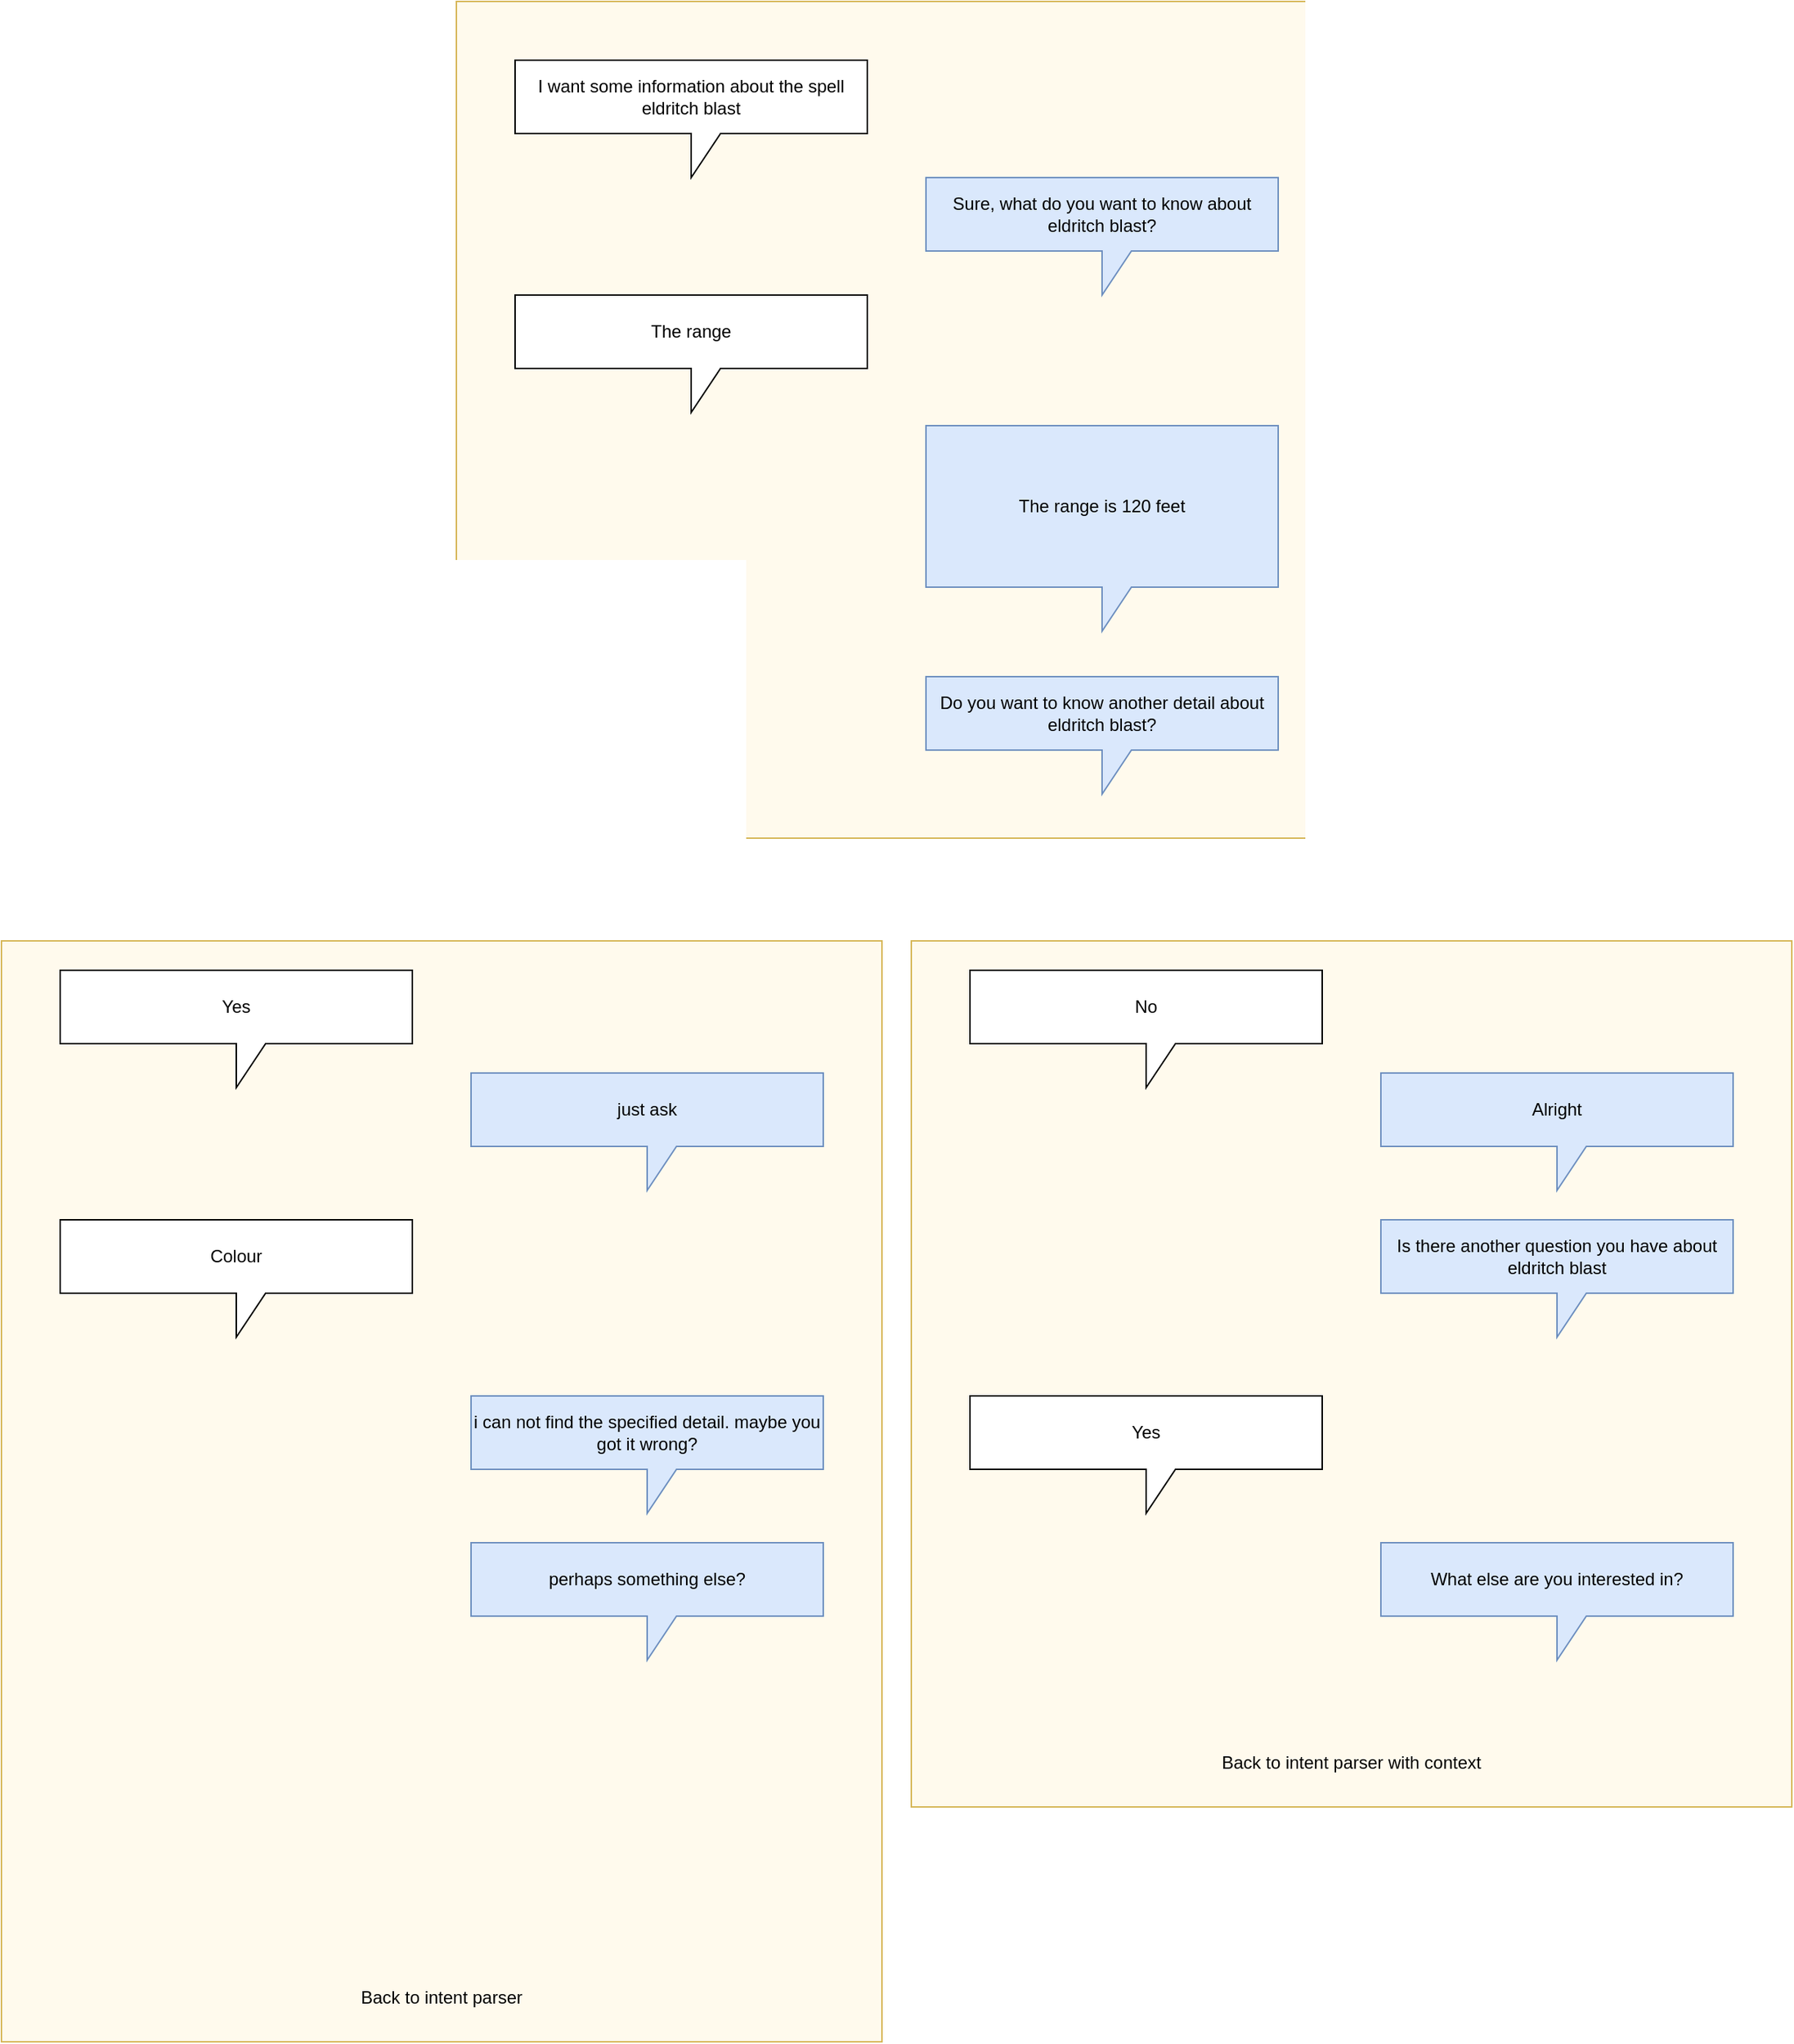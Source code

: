 <mxfile version="15.4.0" type="device"><diagram id="vk22KY5C_7zRgjgED7qc" name="Seite-1"><mxGraphModel dx="-1277" dy="1174" grid="1" gridSize="10" guides="1" tooltips="1" connect="1" arrows="1" fold="1" page="1" pageScale="1" pageWidth="827" pageHeight="1169" math="0" shadow="0"><root><mxCell id="0"/><mxCell id="1" parent="0"/><mxCell id="KMbPiETiyI4mGgItq7Qp-1" value="" style="rounded=0;whiteSpace=wrap;html=1;strokeColor=#d6b656;fillColor=#FFFAED;" parent="1" vertex="1"><mxGeometry x="4110" y="640" width="600" height="590" as="geometry"/></mxCell><mxCell id="KMbPiETiyI4mGgItq7Qp-5" value="Back to intent parser with context" style="text;html=1;strokeColor=none;fillColor=none;align=center;verticalAlign=middle;whiteSpace=wrap;rounded=0;" parent="1" vertex="1"><mxGeometry x="4310" y="1190" width="200" height="20" as="geometry"/></mxCell><mxCell id="KMbPiETiyI4mGgItq7Qp-9" value="No" style="shape=callout;whiteSpace=wrap;html=1;perimeter=calloutPerimeter;" parent="1" vertex="1"><mxGeometry x="4150" y="660" width="240" height="80" as="geometry"/></mxCell><mxCell id="KMbPiETiyI4mGgItq7Qp-10" value="Alright" style="shape=callout;whiteSpace=wrap;html=1;perimeter=calloutPerimeter;fillColor=#dae8fc;strokeColor=#6c8ebf;" parent="1" vertex="1"><mxGeometry x="4430" y="730" width="240" height="80" as="geometry"/></mxCell><mxCell id="_5GNADCkR2K4fu5lz9_p-1" value="" style="rounded=0;whiteSpace=wrap;html=1;strokeColor=#d6b656;fillColor=#FFFAED;" parent="1" vertex="1"><mxGeometry x="3800" width="600" height="570" as="geometry"/></mxCell><mxCell id="_5GNADCkR2K4fu5lz9_p-2" value="I want some information about the spell eldritch blast" style="shape=callout;whiteSpace=wrap;html=1;perimeter=calloutPerimeter;" parent="1" vertex="1"><mxGeometry x="3840" y="40" width="240" height="80" as="geometry"/></mxCell><mxCell id="_5GNADCkR2K4fu5lz9_p-3" value="&lt;span&gt;The range is 120 feet&lt;br&gt;&lt;/span&gt;" style="shape=callout;whiteSpace=wrap;html=1;perimeter=calloutPerimeter;fillColor=#dae8fc;strokeColor=#6c8ebf;" parent="1" vertex="1"><mxGeometry x="4120" y="289" width="240" height="140" as="geometry"/></mxCell><mxCell id="_5GNADCkR2K4fu5lz9_p-4" value="Do you want to know another detail about eldritch blast?" style="shape=callout;whiteSpace=wrap;html=1;perimeter=calloutPerimeter;fillColor=#dae8fc;strokeColor=#6c8ebf;" parent="1" vertex="1"><mxGeometry x="4120" y="460" width="240" height="80" as="geometry"/></mxCell><mxCell id="_5GNADCkR2K4fu5lz9_p-6" value="Sure, what do you want to know about eldritch blast?" style="shape=callout;whiteSpace=wrap;html=1;perimeter=calloutPerimeter;fillColor=#dae8fc;strokeColor=#6c8ebf;" parent="1" vertex="1"><mxGeometry x="4120" y="120" width="240" height="80" as="geometry"/></mxCell><mxCell id="_5GNADCkR2K4fu5lz9_p-7" value="The range" style="shape=callout;whiteSpace=wrap;html=1;perimeter=calloutPerimeter;" parent="1" vertex="1"><mxGeometry x="3840" y="200" width="240" height="80" as="geometry"/></mxCell><mxCell id="_5GNADCkR2K4fu5lz9_p-10" value="" style="rounded=0;whiteSpace=wrap;html=1;strokeColor=#d6b656;fillColor=#FFFAED;" parent="1" vertex="1"><mxGeometry x="3490" y="640" width="600" height="750" as="geometry"/></mxCell><mxCell id="_5GNADCkR2K4fu5lz9_p-11" value="Back to intent parser" style="text;html=1;strokeColor=none;fillColor=none;align=center;verticalAlign=middle;whiteSpace=wrap;rounded=0;" parent="1" vertex="1"><mxGeometry x="3690" y="1350" width="200" height="20" as="geometry"/></mxCell><mxCell id="_5GNADCkR2K4fu5lz9_p-12" value="Yes" style="shape=callout;whiteSpace=wrap;html=1;perimeter=calloutPerimeter;" parent="1" vertex="1"><mxGeometry x="3530" y="660" width="240" height="80" as="geometry"/></mxCell><mxCell id="_5GNADCkR2K4fu5lz9_p-13" value="just ask" style="shape=callout;whiteSpace=wrap;html=1;perimeter=calloutPerimeter;fillColor=#dae8fc;strokeColor=#6c8ebf;" parent="1" vertex="1"><mxGeometry x="3810" y="730" width="240" height="80" as="geometry"/></mxCell><mxCell id="d01Hd_XCPX5wxeqwIWyg-2" value="&lt;div&gt;Is there another question you have about eldritch blast&lt;/div&gt;" style="shape=callout;whiteSpace=wrap;html=1;perimeter=calloutPerimeter;fillColor=#dae8fc;strokeColor=#6c8ebf;" vertex="1" parent="1"><mxGeometry x="4430" y="830" width="240" height="80" as="geometry"/></mxCell><mxCell id="d01Hd_XCPX5wxeqwIWyg-3" value="Yes" style="shape=callout;whiteSpace=wrap;html=1;perimeter=calloutPerimeter;" vertex="1" parent="1"><mxGeometry x="4150" y="950" width="240" height="80" as="geometry"/></mxCell><mxCell id="d01Hd_XCPX5wxeqwIWyg-4" value="&lt;div&gt;What else are you interested in?&lt;/div&gt;" style="shape=callout;whiteSpace=wrap;html=1;perimeter=calloutPerimeter;fillColor=#dae8fc;strokeColor=#6c8ebf;" vertex="1" parent="1"><mxGeometry x="4430" y="1050" width="240" height="80" as="geometry"/></mxCell><mxCell id="d01Hd_XCPX5wxeqwIWyg-5" value="Colour" style="shape=callout;whiteSpace=wrap;html=1;perimeter=calloutPerimeter;" vertex="1" parent="1"><mxGeometry x="3530" y="830" width="240" height="80" as="geometry"/></mxCell><mxCell id="d01Hd_XCPX5wxeqwIWyg-6" value="i can not find the specified detail. maybe you got it wrong?" style="shape=callout;whiteSpace=wrap;html=1;perimeter=calloutPerimeter;fillColor=#dae8fc;strokeColor=#6c8ebf;" vertex="1" parent="1"><mxGeometry x="3810" y="950" width="240" height="80" as="geometry"/></mxCell><mxCell id="d01Hd_XCPX5wxeqwIWyg-7" value="perhaps something else?" style="shape=callout;whiteSpace=wrap;html=1;perimeter=calloutPerimeter;fillColor=#dae8fc;strokeColor=#6c8ebf;" vertex="1" parent="1"><mxGeometry x="3810" y="1050" width="240" height="80" as="geometry"/></mxCell></root></mxGraphModel></diagram></mxfile>